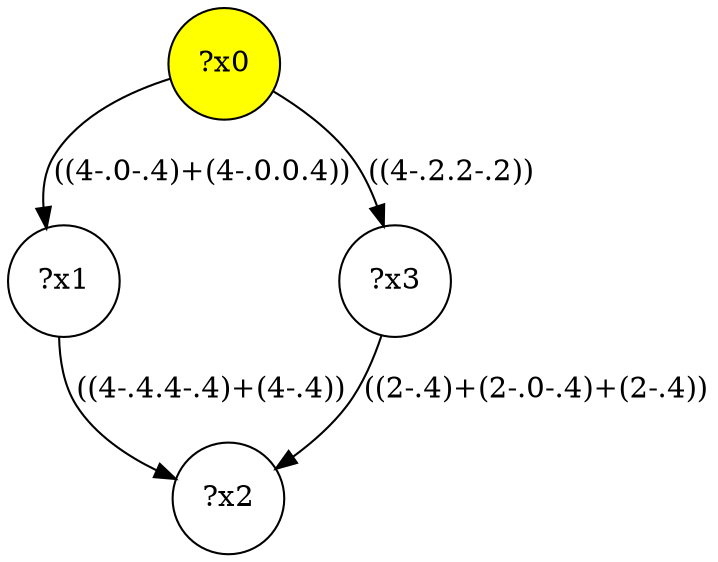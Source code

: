 digraph g {
	x0 [fillcolor="yellow", style="filled," shape=circle, label="?x0"];
	x1 [shape=circle, label="?x1"];
	x0 -> x1 [label="((4-.0-.4)+(4-.0.0.4))"];
	x2 [shape=circle, label="?x2"];
	x1 -> x2 [label="((4-.4.4-.4)+(4-.4))"];
	x3 [shape=circle, label="?x3"];
	x0 -> x3 [label="((4-.2.2-.2))"];
	x3 -> x2 [label="((2-.4)+(2-.0-.4)+(2-.4))"];
}
